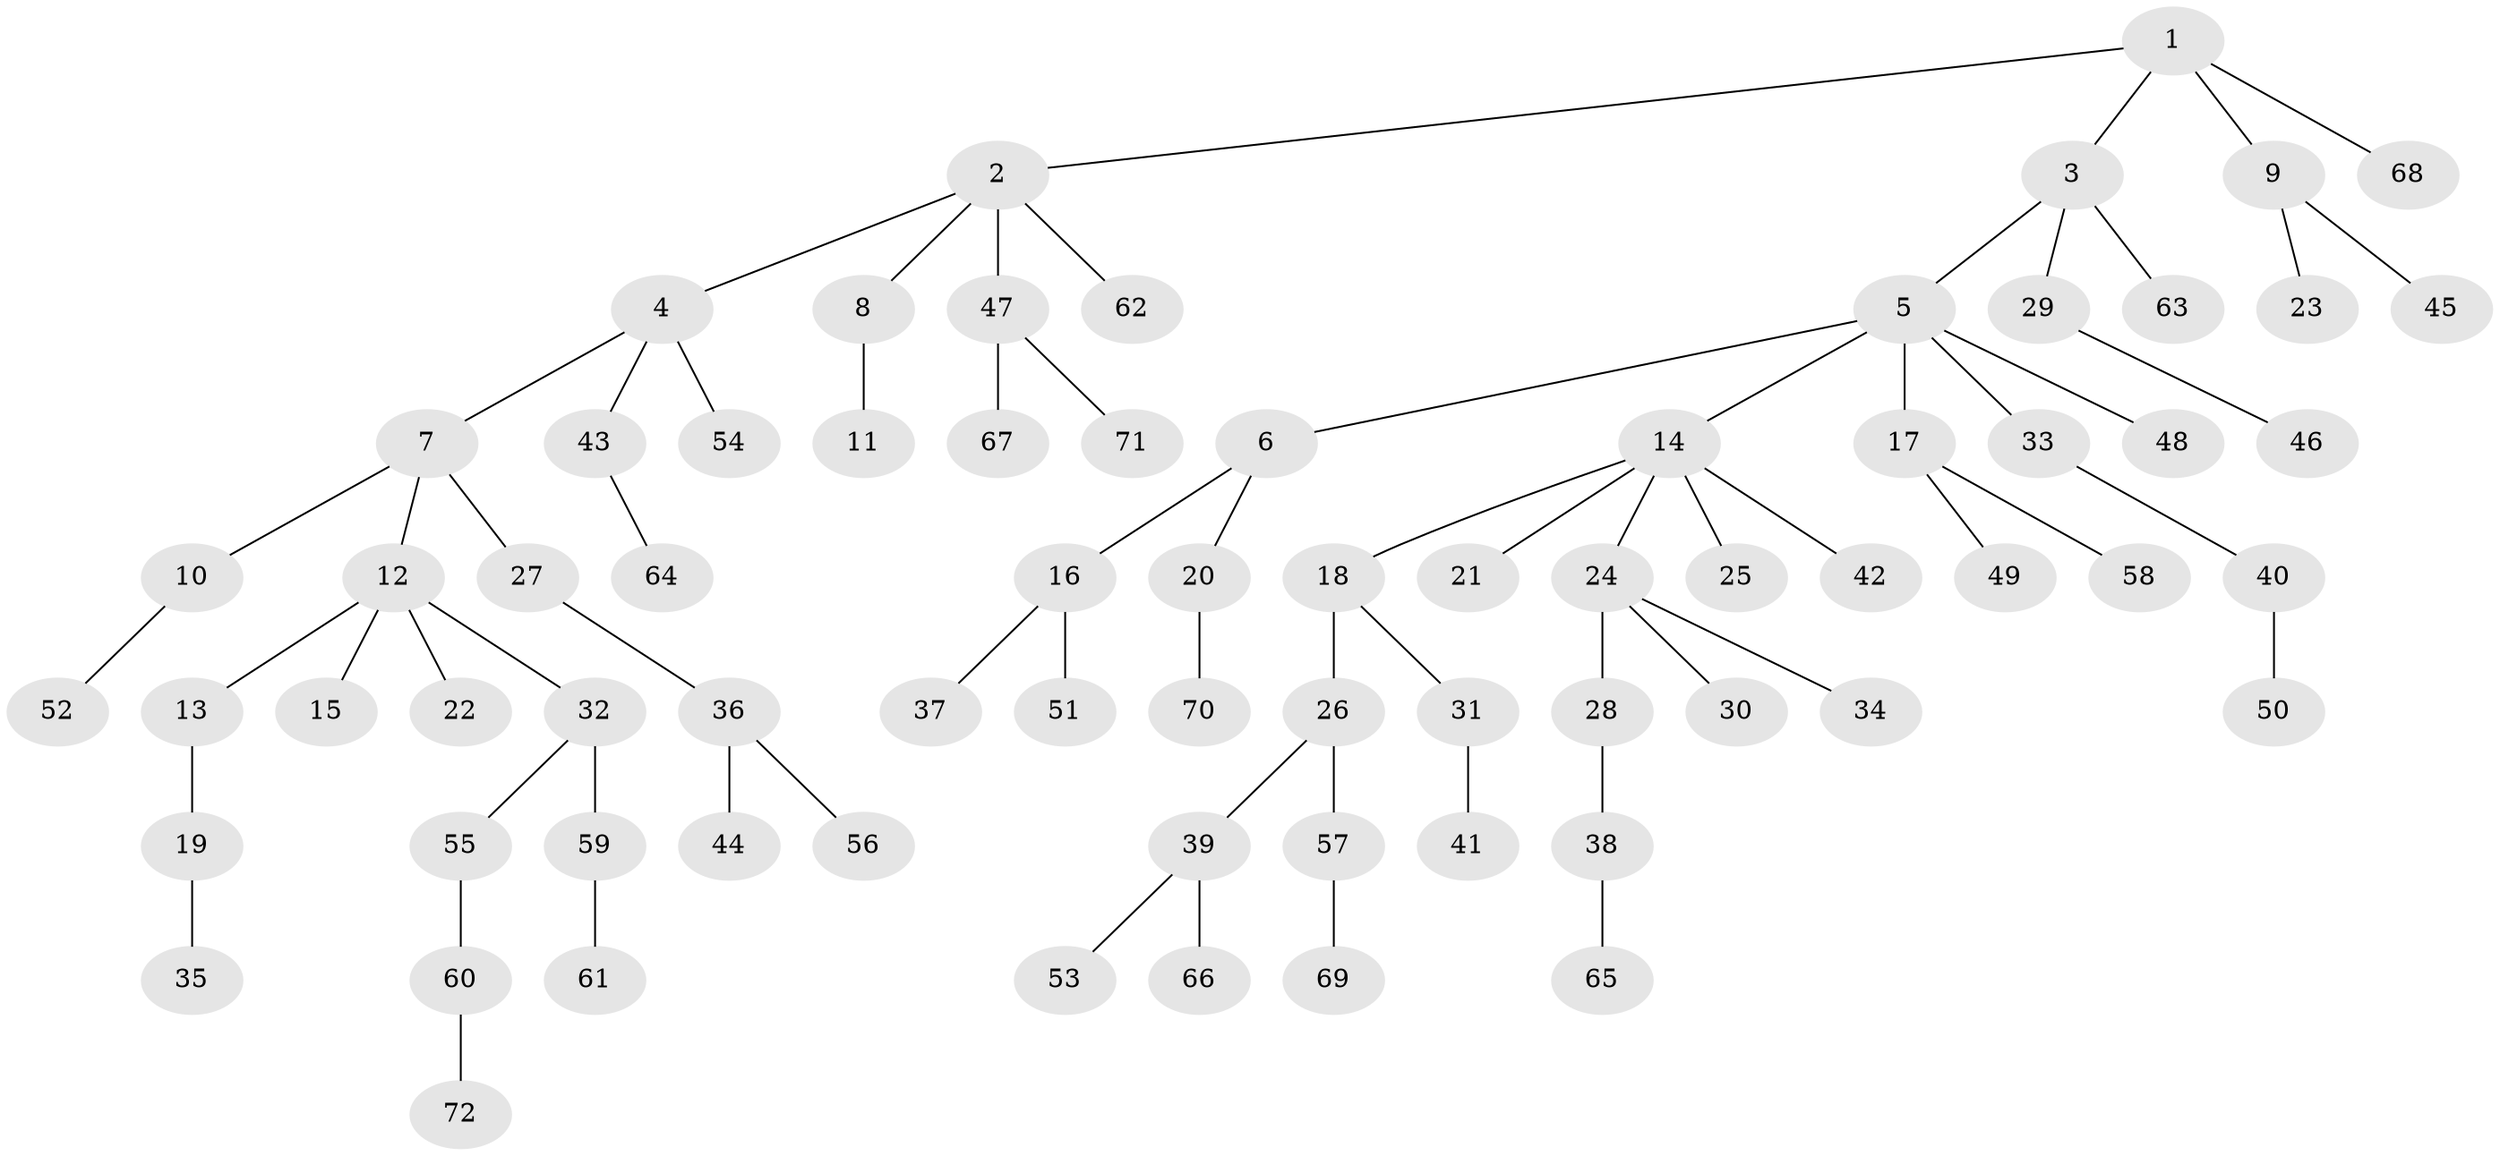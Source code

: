 // coarse degree distribution, {1: 0.8214285714285714, 2: 0.14285714285714285, 23: 0.03571428571428571}
// Generated by graph-tools (version 1.1) at 2025/55/03/04/25 21:55:43]
// undirected, 72 vertices, 71 edges
graph export_dot {
graph [start="1"]
  node [color=gray90,style=filled];
  1;
  2;
  3;
  4;
  5;
  6;
  7;
  8;
  9;
  10;
  11;
  12;
  13;
  14;
  15;
  16;
  17;
  18;
  19;
  20;
  21;
  22;
  23;
  24;
  25;
  26;
  27;
  28;
  29;
  30;
  31;
  32;
  33;
  34;
  35;
  36;
  37;
  38;
  39;
  40;
  41;
  42;
  43;
  44;
  45;
  46;
  47;
  48;
  49;
  50;
  51;
  52;
  53;
  54;
  55;
  56;
  57;
  58;
  59;
  60;
  61;
  62;
  63;
  64;
  65;
  66;
  67;
  68;
  69;
  70;
  71;
  72;
  1 -- 2;
  1 -- 3;
  1 -- 9;
  1 -- 68;
  2 -- 4;
  2 -- 8;
  2 -- 47;
  2 -- 62;
  3 -- 5;
  3 -- 29;
  3 -- 63;
  4 -- 7;
  4 -- 43;
  4 -- 54;
  5 -- 6;
  5 -- 14;
  5 -- 17;
  5 -- 33;
  5 -- 48;
  6 -- 16;
  6 -- 20;
  7 -- 10;
  7 -- 12;
  7 -- 27;
  8 -- 11;
  9 -- 23;
  9 -- 45;
  10 -- 52;
  12 -- 13;
  12 -- 15;
  12 -- 22;
  12 -- 32;
  13 -- 19;
  14 -- 18;
  14 -- 21;
  14 -- 24;
  14 -- 25;
  14 -- 42;
  16 -- 37;
  16 -- 51;
  17 -- 49;
  17 -- 58;
  18 -- 26;
  18 -- 31;
  19 -- 35;
  20 -- 70;
  24 -- 28;
  24 -- 30;
  24 -- 34;
  26 -- 39;
  26 -- 57;
  27 -- 36;
  28 -- 38;
  29 -- 46;
  31 -- 41;
  32 -- 55;
  32 -- 59;
  33 -- 40;
  36 -- 44;
  36 -- 56;
  38 -- 65;
  39 -- 53;
  39 -- 66;
  40 -- 50;
  43 -- 64;
  47 -- 67;
  47 -- 71;
  55 -- 60;
  57 -- 69;
  59 -- 61;
  60 -- 72;
}
